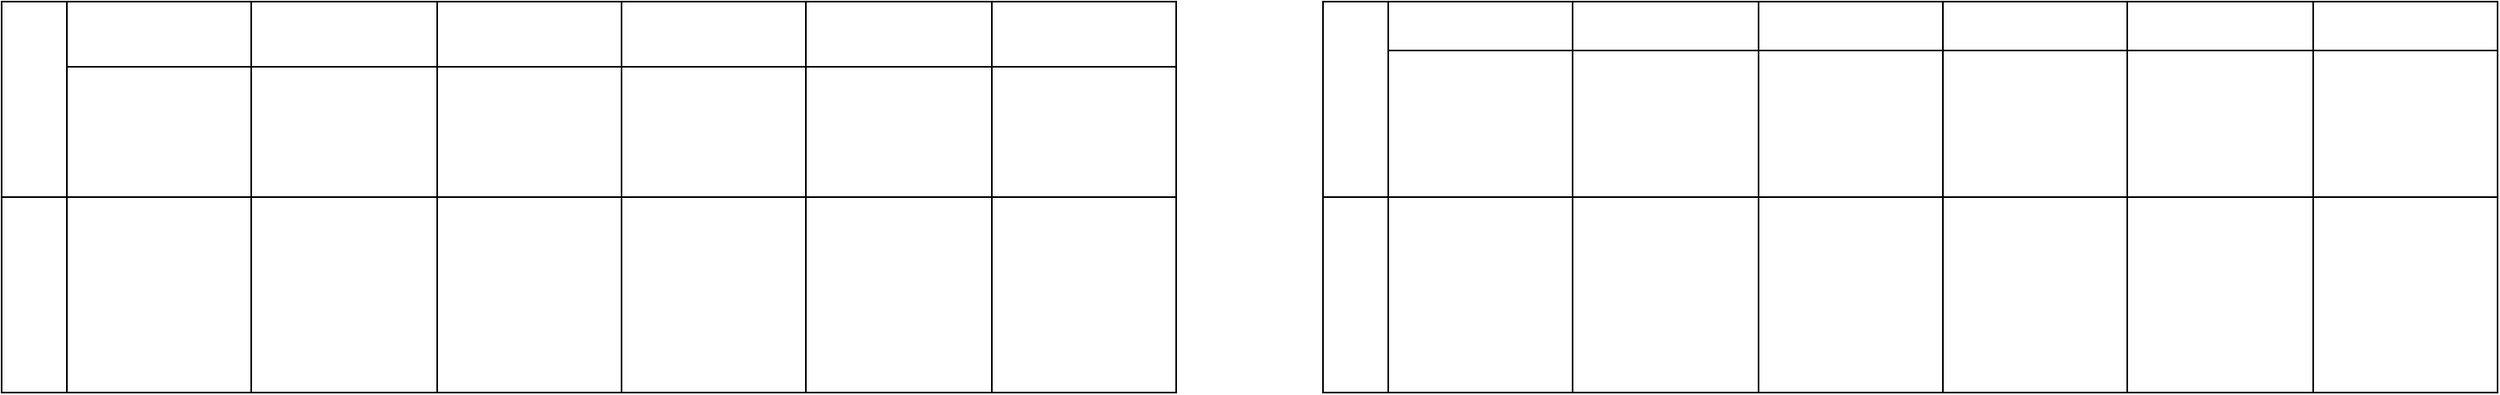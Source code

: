 <mxfile version="22.0.8" type="github">
  <diagram name="Page-1" id="5tL5eRP8doZtgcWUYe8V">
    <mxGraphModel dx="2720" dy="1730" grid="1" gridSize="10" guides="1" tooltips="1" connect="1" arrows="1" fold="1" page="1" pageScale="1" pageWidth="850" pageHeight="1100" math="0" shadow="0">
      <root>
        <mxCell id="0" />
        <mxCell id="1" parent="0" />
        <mxCell id="SNq8UdCW0rfsHeAwv4oA-1" value="" style="shape=table;childLayout=tableLayout;startSize=0;fillColor=none;collapsible=0;recursiveResize=0;expand=0;" vertex="1" parent="1">
          <mxGeometry x="520" y="30" width="720" height="240" as="geometry" />
        </mxCell>
        <mxCell id="SNq8UdCW0rfsHeAwv4oA-2" value="" style="shape=tableRow;horizontal=0;swimlaneHead=0;swimlaneBody=0;top=0;left=0;strokeColor=inherit;bottom=0;right=0;dropTarget=0;fontStyle=0;fillColor=none;points=[[0,0.5],[1,0.5]];portConstraint=eastwest;startSize=40;collapsible=0;recursiveResize=0;expand=0;" vertex="1" parent="SNq8UdCW0rfsHeAwv4oA-1">
          <mxGeometry width="720" height="120" as="geometry" />
        </mxCell>
        <mxCell id="SNq8UdCW0rfsHeAwv4oA-3" value="" style="swimlane;swimlaneHead=0;swimlaneBody=0;fontStyle=0;strokeColor=inherit;connectable=0;fillColor=none;startSize=40;collapsible=0;recursiveResize=0;expand=0;" vertex="1" parent="SNq8UdCW0rfsHeAwv4oA-2">
          <mxGeometry x="40" width="113" height="120" as="geometry">
            <mxRectangle width="113" height="120" as="alternateBounds" />
          </mxGeometry>
        </mxCell>
        <mxCell id="SNq8UdCW0rfsHeAwv4oA-4" value="" style="swimlane;swimlaneHead=0;swimlaneBody=0;fontStyle=0;strokeColor=inherit;connectable=0;fillColor=none;startSize=40;collapsible=0;recursiveResize=0;expand=0;" vertex="1" parent="SNq8UdCW0rfsHeAwv4oA-2">
          <mxGeometry x="153" width="114" height="120" as="geometry">
            <mxRectangle width="114" height="120" as="alternateBounds" />
          </mxGeometry>
        </mxCell>
        <mxCell id="SNq8UdCW0rfsHeAwv4oA-5" value="" style="swimlane;swimlaneHead=0;swimlaneBody=0;fontStyle=0;strokeColor=inherit;connectable=0;fillColor=none;startSize=40;collapsible=0;recursiveResize=0;expand=0;" vertex="1" parent="SNq8UdCW0rfsHeAwv4oA-2">
          <mxGeometry x="267" width="113" height="120" as="geometry">
            <mxRectangle width="113" height="120" as="alternateBounds" />
          </mxGeometry>
        </mxCell>
        <mxCell id="SNq8UdCW0rfsHeAwv4oA-6" value="" style="swimlane;swimlaneHead=0;swimlaneBody=0;fontStyle=0;strokeColor=inherit;connectable=0;fillColor=none;startSize=40;collapsible=0;recursiveResize=0;expand=0;" vertex="1" parent="SNq8UdCW0rfsHeAwv4oA-2">
          <mxGeometry x="380" width="113" height="120" as="geometry">
            <mxRectangle width="113" height="120" as="alternateBounds" />
          </mxGeometry>
        </mxCell>
        <mxCell id="SNq8UdCW0rfsHeAwv4oA-7" value="" style="swimlane;swimlaneHead=0;swimlaneBody=0;fontStyle=0;strokeColor=inherit;connectable=0;fillColor=none;startSize=40;collapsible=0;recursiveResize=0;expand=0;" vertex="1" parent="SNq8UdCW0rfsHeAwv4oA-2">
          <mxGeometry x="493" width="114" height="120" as="geometry">
            <mxRectangle width="114" height="120" as="alternateBounds" />
          </mxGeometry>
        </mxCell>
        <mxCell id="SNq8UdCW0rfsHeAwv4oA-8" value="" style="swimlane;swimlaneHead=0;swimlaneBody=0;fontStyle=0;strokeColor=inherit;connectable=0;fillColor=none;startSize=40;collapsible=0;recursiveResize=0;expand=0;" vertex="1" parent="SNq8UdCW0rfsHeAwv4oA-2">
          <mxGeometry x="607" width="113" height="120" as="geometry">
            <mxRectangle width="113" height="120" as="alternateBounds" />
          </mxGeometry>
        </mxCell>
        <mxCell id="SNq8UdCW0rfsHeAwv4oA-9" value="" style="shape=tableRow;horizontal=0;swimlaneHead=0;swimlaneBody=0;top=0;left=0;strokeColor=inherit;bottom=0;right=0;dropTarget=0;fontStyle=0;fillColor=none;points=[[0,0.5],[1,0.5]];portConstraint=eastwest;startSize=40;collapsible=0;recursiveResize=0;expand=0;" vertex="1" parent="SNq8UdCW0rfsHeAwv4oA-1">
          <mxGeometry y="120" width="720" height="120" as="geometry" />
        </mxCell>
        <mxCell id="SNq8UdCW0rfsHeAwv4oA-10" value="" style="swimlane;swimlaneHead=0;swimlaneBody=0;fontStyle=0;connectable=0;strokeColor=inherit;fillColor=none;startSize=0;collapsible=0;recursiveResize=0;expand=0;" vertex="1" parent="SNq8UdCW0rfsHeAwv4oA-9">
          <mxGeometry x="40" width="113" height="120" as="geometry">
            <mxRectangle width="113" height="120" as="alternateBounds" />
          </mxGeometry>
        </mxCell>
        <mxCell id="SNq8UdCW0rfsHeAwv4oA-11" value="" style="swimlane;swimlaneHead=0;swimlaneBody=0;fontStyle=0;connectable=0;strokeColor=inherit;fillColor=none;startSize=0;collapsible=0;recursiveResize=0;expand=0;" vertex="1" parent="SNq8UdCW0rfsHeAwv4oA-9">
          <mxGeometry x="153" width="114" height="120" as="geometry">
            <mxRectangle width="114" height="120" as="alternateBounds" />
          </mxGeometry>
        </mxCell>
        <mxCell id="SNq8UdCW0rfsHeAwv4oA-12" value="" style="swimlane;swimlaneHead=0;swimlaneBody=0;fontStyle=0;connectable=0;strokeColor=inherit;fillColor=none;startSize=0;collapsible=0;recursiveResize=0;expand=0;" vertex="1" parent="SNq8UdCW0rfsHeAwv4oA-9">
          <mxGeometry x="267" width="113" height="120" as="geometry">
            <mxRectangle width="113" height="120" as="alternateBounds" />
          </mxGeometry>
        </mxCell>
        <mxCell id="SNq8UdCW0rfsHeAwv4oA-13" value="" style="swimlane;swimlaneHead=0;swimlaneBody=0;fontStyle=0;connectable=0;strokeColor=inherit;fillColor=none;startSize=0;collapsible=0;recursiveResize=0;expand=0;" vertex="1" parent="SNq8UdCW0rfsHeAwv4oA-9">
          <mxGeometry x="380" width="113" height="120" as="geometry">
            <mxRectangle width="113" height="120" as="alternateBounds" />
          </mxGeometry>
        </mxCell>
        <mxCell id="SNq8UdCW0rfsHeAwv4oA-14" value="" style="swimlane;swimlaneHead=0;swimlaneBody=0;fontStyle=0;connectable=0;strokeColor=inherit;fillColor=none;startSize=0;collapsible=0;recursiveResize=0;expand=0;" vertex="1" parent="SNq8UdCW0rfsHeAwv4oA-9">
          <mxGeometry x="493" width="114" height="120" as="geometry">
            <mxRectangle width="114" height="120" as="alternateBounds" />
          </mxGeometry>
        </mxCell>
        <mxCell id="SNq8UdCW0rfsHeAwv4oA-15" value="" style="swimlane;swimlaneHead=0;swimlaneBody=0;fontStyle=0;connectable=0;strokeColor=inherit;fillColor=none;startSize=0;collapsible=0;recursiveResize=0;expand=0;" vertex="1" parent="SNq8UdCW0rfsHeAwv4oA-9">
          <mxGeometry x="607" width="113" height="120" as="geometry">
            <mxRectangle width="113" height="120" as="alternateBounds" />
          </mxGeometry>
        </mxCell>
        <mxCell id="SNq8UdCW0rfsHeAwv4oA-16" value="" style="shape=table;childLayout=tableLayout;startSize=0;fillColor=none;collapsible=0;recursiveResize=0;expand=0;" vertex="1" parent="1">
          <mxGeometry x="1330" y="30" width="720" height="240" as="geometry" />
        </mxCell>
        <mxCell id="SNq8UdCW0rfsHeAwv4oA-17" value="" style="shape=tableRow;horizontal=0;swimlaneHead=0;swimlaneBody=0;top=0;left=0;strokeColor=inherit;bottom=0;right=0;dropTarget=0;fontStyle=0;fillColor=none;points=[[0,0.5],[1,0.5]];portConstraint=eastwest;startSize=40;collapsible=0;recursiveResize=0;expand=0;" vertex="1" parent="SNq8UdCW0rfsHeAwv4oA-16">
          <mxGeometry width="720" height="120" as="geometry" />
        </mxCell>
        <mxCell id="SNq8UdCW0rfsHeAwv4oA-18" value="" style="swimlane;swimlaneHead=0;swimlaneBody=0;fontStyle=0;strokeColor=inherit;connectable=0;fillColor=none;startSize=30;collapsible=0;recursiveResize=0;expand=0;" vertex="1" parent="SNq8UdCW0rfsHeAwv4oA-17">
          <mxGeometry x="40" width="113" height="120" as="geometry">
            <mxRectangle width="113" height="120" as="alternateBounds" />
          </mxGeometry>
        </mxCell>
        <mxCell id="SNq8UdCW0rfsHeAwv4oA-19" value="" style="swimlane;swimlaneHead=0;swimlaneBody=0;fontStyle=0;strokeColor=inherit;connectable=0;fillColor=none;startSize=30;collapsible=0;recursiveResize=0;expand=0;" vertex="1" parent="SNq8UdCW0rfsHeAwv4oA-17">
          <mxGeometry x="153" width="114" height="120" as="geometry">
            <mxRectangle width="114" height="120" as="alternateBounds" />
          </mxGeometry>
        </mxCell>
        <mxCell id="SNq8UdCW0rfsHeAwv4oA-20" value="" style="swimlane;swimlaneHead=0;swimlaneBody=0;fontStyle=0;strokeColor=inherit;connectable=0;fillColor=none;startSize=30;collapsible=0;recursiveResize=0;expand=0;" vertex="1" parent="SNq8UdCW0rfsHeAwv4oA-17">
          <mxGeometry x="267" width="113" height="120" as="geometry">
            <mxRectangle width="113" height="120" as="alternateBounds" />
          </mxGeometry>
        </mxCell>
        <mxCell id="SNq8UdCW0rfsHeAwv4oA-21" value="" style="swimlane;swimlaneHead=0;swimlaneBody=0;fontStyle=0;strokeColor=inherit;connectable=0;fillColor=none;startSize=30;collapsible=0;recursiveResize=0;expand=0;" vertex="1" parent="SNq8UdCW0rfsHeAwv4oA-17">
          <mxGeometry x="380" width="113" height="120" as="geometry">
            <mxRectangle width="113" height="120" as="alternateBounds" />
          </mxGeometry>
        </mxCell>
        <mxCell id="SNq8UdCW0rfsHeAwv4oA-22" value="" style="swimlane;swimlaneHead=0;swimlaneBody=0;fontStyle=0;strokeColor=inherit;connectable=0;fillColor=none;startSize=30;collapsible=0;recursiveResize=0;expand=0;" vertex="1" parent="SNq8UdCW0rfsHeAwv4oA-17">
          <mxGeometry x="493" width="114" height="120" as="geometry">
            <mxRectangle width="114" height="120" as="alternateBounds" />
          </mxGeometry>
        </mxCell>
        <mxCell id="SNq8UdCW0rfsHeAwv4oA-23" value="" style="swimlane;swimlaneHead=0;swimlaneBody=0;fontStyle=0;strokeColor=inherit;connectable=0;fillColor=none;startSize=30;collapsible=0;recursiveResize=0;expand=0;" vertex="1" parent="SNq8UdCW0rfsHeAwv4oA-17">
          <mxGeometry x="607" width="113" height="120" as="geometry">
            <mxRectangle width="113" height="120" as="alternateBounds" />
          </mxGeometry>
        </mxCell>
        <mxCell id="SNq8UdCW0rfsHeAwv4oA-24" value="" style="shape=tableRow;horizontal=0;swimlaneHead=0;swimlaneBody=0;top=0;left=0;strokeColor=inherit;bottom=0;right=0;dropTarget=0;fontStyle=0;fillColor=none;points=[[0,0.5],[1,0.5]];portConstraint=eastwest;startSize=40;collapsible=0;recursiveResize=0;expand=0;" vertex="1" parent="SNq8UdCW0rfsHeAwv4oA-16">
          <mxGeometry y="120" width="720" height="120" as="geometry" />
        </mxCell>
        <mxCell id="SNq8UdCW0rfsHeAwv4oA-25" value="" style="swimlane;swimlaneHead=0;swimlaneBody=0;fontStyle=0;connectable=0;strokeColor=inherit;fillColor=none;startSize=0;collapsible=0;recursiveResize=0;expand=0;" vertex="1" parent="SNq8UdCW0rfsHeAwv4oA-24">
          <mxGeometry x="40" width="113" height="120" as="geometry">
            <mxRectangle width="113" height="120" as="alternateBounds" />
          </mxGeometry>
        </mxCell>
        <mxCell id="SNq8UdCW0rfsHeAwv4oA-26" value="" style="swimlane;swimlaneHead=0;swimlaneBody=0;fontStyle=0;connectable=0;strokeColor=inherit;fillColor=none;startSize=0;collapsible=0;recursiveResize=0;expand=0;" vertex="1" parent="SNq8UdCW0rfsHeAwv4oA-24">
          <mxGeometry x="153" width="114" height="120" as="geometry">
            <mxRectangle width="114" height="120" as="alternateBounds" />
          </mxGeometry>
        </mxCell>
        <mxCell id="SNq8UdCW0rfsHeAwv4oA-27" value="" style="swimlane;swimlaneHead=0;swimlaneBody=0;fontStyle=0;connectable=0;strokeColor=inherit;fillColor=none;startSize=0;collapsible=0;recursiveResize=0;expand=0;" vertex="1" parent="SNq8UdCW0rfsHeAwv4oA-24">
          <mxGeometry x="267" width="113" height="120" as="geometry">
            <mxRectangle width="113" height="120" as="alternateBounds" />
          </mxGeometry>
        </mxCell>
        <mxCell id="SNq8UdCW0rfsHeAwv4oA-28" value="" style="swimlane;swimlaneHead=0;swimlaneBody=0;fontStyle=0;connectable=0;strokeColor=inherit;fillColor=none;startSize=0;collapsible=0;recursiveResize=0;expand=0;" vertex="1" parent="SNq8UdCW0rfsHeAwv4oA-24">
          <mxGeometry x="380" width="113" height="120" as="geometry">
            <mxRectangle width="113" height="120" as="alternateBounds" />
          </mxGeometry>
        </mxCell>
        <mxCell id="SNq8UdCW0rfsHeAwv4oA-29" value="" style="swimlane;swimlaneHead=0;swimlaneBody=0;fontStyle=0;connectable=0;strokeColor=inherit;fillColor=none;startSize=0;collapsible=0;recursiveResize=0;expand=0;" vertex="1" parent="SNq8UdCW0rfsHeAwv4oA-24">
          <mxGeometry x="493" width="114" height="120" as="geometry">
            <mxRectangle width="114" height="120" as="alternateBounds" />
          </mxGeometry>
        </mxCell>
        <mxCell id="SNq8UdCW0rfsHeAwv4oA-30" value="" style="swimlane;swimlaneHead=0;swimlaneBody=0;fontStyle=0;connectable=0;strokeColor=inherit;fillColor=none;startSize=0;collapsible=0;recursiveResize=0;expand=0;" vertex="1" parent="SNq8UdCW0rfsHeAwv4oA-24">
          <mxGeometry x="607" width="113" height="120" as="geometry">
            <mxRectangle width="113" height="120" as="alternateBounds" />
          </mxGeometry>
        </mxCell>
      </root>
    </mxGraphModel>
  </diagram>
</mxfile>

